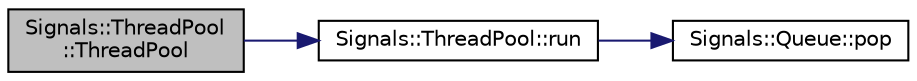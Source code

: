 digraph "Signals::ThreadPool::ThreadPool"
{
 // INTERACTIVE_SVG=YES
  edge [fontname="Helvetica",fontsize="10",labelfontname="Helvetica",labelfontsize="10"];
  node [fontname="Helvetica",fontsize="10",shape=record];
  rankdir="LR";
  Node1 [label="Signals::ThreadPool\l::ThreadPool",height=0.2,width=0.4,color="black", fillcolor="grey75", style="filled", fontcolor="black"];
  Node1 -> Node2 [color="midnightblue",fontsize="10",style="solid",fontname="Helvetica"];
  Node2 [label="Signals::ThreadPool::run",height=0.2,width=0.4,color="black", fillcolor="white", style="filled",URL="$class_signals_1_1_thread_pool.html#a9cd9d42ad634bfe8f150d38ee6488db1"];
  Node2 -> Node3 [color="midnightblue",fontsize="10",style="solid",fontname="Helvetica"];
  Node3 [label="Signals::Queue::pop",height=0.2,width=0.4,color="black", fillcolor="white", style="filled",URL="$class_signals_1_1_queue.html#a168d29cc2e73bae6522f9ffe18f359e4"];
}
